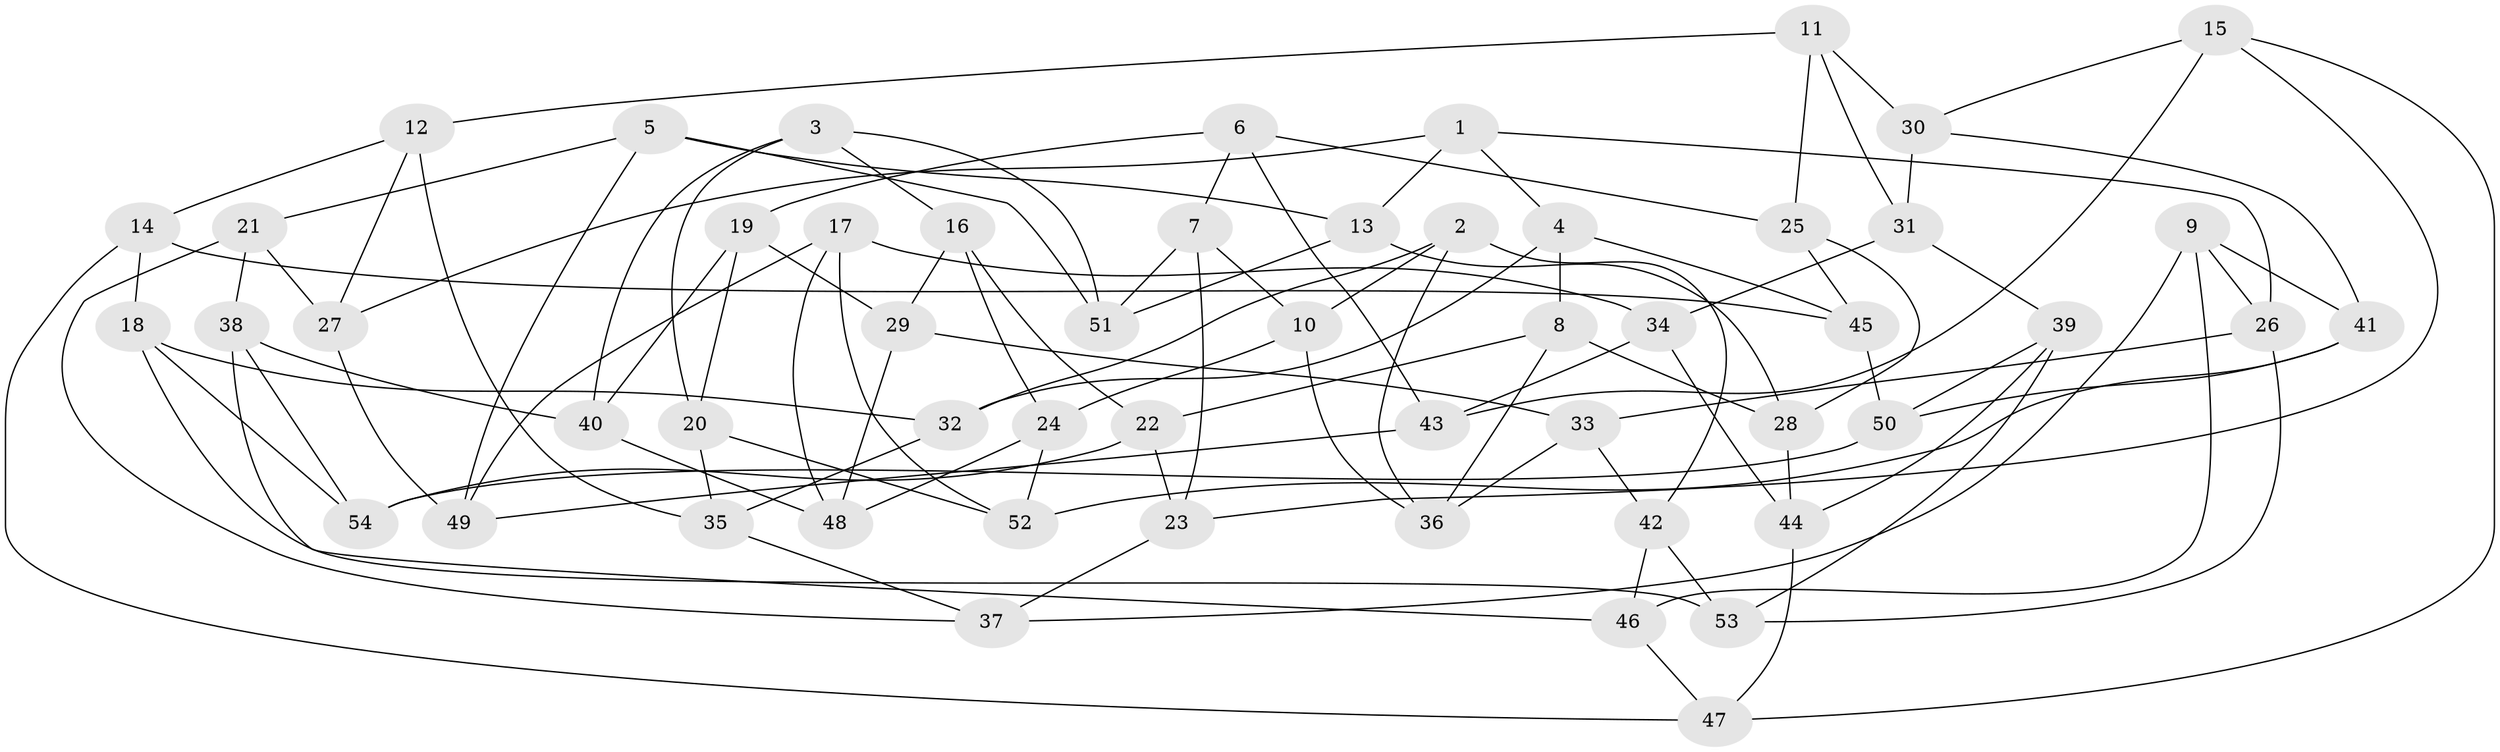 // Generated by graph-tools (version 1.1) at 2025/16/03/09/25 04:16:40]
// undirected, 54 vertices, 108 edges
graph export_dot {
graph [start="1"]
  node [color=gray90,style=filled];
  1;
  2;
  3;
  4;
  5;
  6;
  7;
  8;
  9;
  10;
  11;
  12;
  13;
  14;
  15;
  16;
  17;
  18;
  19;
  20;
  21;
  22;
  23;
  24;
  25;
  26;
  27;
  28;
  29;
  30;
  31;
  32;
  33;
  34;
  35;
  36;
  37;
  38;
  39;
  40;
  41;
  42;
  43;
  44;
  45;
  46;
  47;
  48;
  49;
  50;
  51;
  52;
  53;
  54;
  1 -- 27;
  1 -- 13;
  1 -- 26;
  1 -- 4;
  2 -- 36;
  2 -- 32;
  2 -- 10;
  2 -- 42;
  3 -- 16;
  3 -- 51;
  3 -- 40;
  3 -- 20;
  4 -- 45;
  4 -- 32;
  4 -- 8;
  5 -- 21;
  5 -- 49;
  5 -- 51;
  5 -- 13;
  6 -- 43;
  6 -- 25;
  6 -- 19;
  6 -- 7;
  7 -- 23;
  7 -- 10;
  7 -- 51;
  8 -- 36;
  8 -- 22;
  8 -- 28;
  9 -- 26;
  9 -- 46;
  9 -- 41;
  9 -- 37;
  10 -- 36;
  10 -- 24;
  11 -- 12;
  11 -- 31;
  11 -- 30;
  11 -- 25;
  12 -- 27;
  12 -- 14;
  12 -- 35;
  13 -- 51;
  13 -- 28;
  14 -- 18;
  14 -- 45;
  14 -- 47;
  15 -- 30;
  15 -- 23;
  15 -- 43;
  15 -- 47;
  16 -- 24;
  16 -- 22;
  16 -- 29;
  17 -- 34;
  17 -- 49;
  17 -- 52;
  17 -- 48;
  18 -- 53;
  18 -- 54;
  18 -- 32;
  19 -- 29;
  19 -- 40;
  19 -- 20;
  20 -- 35;
  20 -- 52;
  21 -- 38;
  21 -- 37;
  21 -- 27;
  22 -- 23;
  22 -- 54;
  23 -- 37;
  24 -- 48;
  24 -- 52;
  25 -- 28;
  25 -- 45;
  26 -- 33;
  26 -- 53;
  27 -- 49;
  28 -- 44;
  29 -- 48;
  29 -- 33;
  30 -- 31;
  30 -- 41;
  31 -- 39;
  31 -- 34;
  32 -- 35;
  33 -- 36;
  33 -- 42;
  34 -- 43;
  34 -- 44;
  35 -- 37;
  38 -- 46;
  38 -- 40;
  38 -- 54;
  39 -- 50;
  39 -- 44;
  39 -- 53;
  40 -- 48;
  41 -- 50;
  41 -- 52;
  42 -- 46;
  42 -- 53;
  43 -- 49;
  44 -- 47;
  45 -- 50;
  46 -- 47;
  50 -- 54;
}
